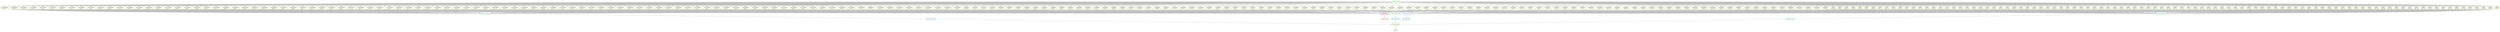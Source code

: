 digraph snakemake_dag {
    graph[bgcolor=white, margin=0];
    node[shape=box, style=rounded, fontname=sans,                 fontsize=10, penwidth=2];
    edge[penwidth=2, color=grey];
	0[label = "targets", color = "0.44 0.6 0.85", style="rounded"];
	1[label = "render_report", color = "0.28 0.6 0.85", style="rounded"];
	2[label = "plot_performance", color = "0.11 0.6 0.85", style="rounded"];
	3[label = "combine_results\ntype: performance", color = "0.00 0.6 0.85", style="rounded"];
	4[label = "run_ml\nmethod: glmnet\nseed: 100", color = "0.22 0.6 0.85", style="rounded"];
	5[label = "preprocess_data", color = "0.33 0.6 0.85", style="rounded"];
	6[label = "run_ml\nmethod: glmnet\nseed: 101", color = "0.22 0.6 0.85", style="rounded"];
	7[label = "run_ml\nmethod: glmnet\nseed: 102", color = "0.22 0.6 0.85", style="rounded"];
	8[label = "run_ml\nmethod: glmnet\nseed: 103", color = "0.22 0.6 0.85", style="rounded"];
	9[label = "run_ml\nmethod: glmnet\nseed: 104", color = "0.22 0.6 0.85", style="rounded"];
	10[label = "run_ml\nmethod: glmnet\nseed: 105", color = "0.22 0.6 0.85", style="rounded"];
	11[label = "run_ml\nmethod: glmnet\nseed: 106", color = "0.22 0.6 0.85", style="rounded"];
	12[label = "run_ml\nmethod: glmnet\nseed: 107", color = "0.22 0.6 0.85", style="rounded"];
	13[label = "run_ml\nmethod: glmnet\nseed: 108", color = "0.22 0.6 0.85", style="rounded"];
	14[label = "run_ml\nmethod: glmnet\nseed: 109", color = "0.22 0.6 0.85", style="rounded"];
	15[label = "run_ml\nmethod: glmnet\nseed: 110", color = "0.22 0.6 0.85", style="rounded"];
	16[label = "run_ml\nmethod: glmnet\nseed: 111", color = "0.22 0.6 0.85", style="rounded"];
	17[label = "run_ml\nmethod: glmnet\nseed: 112", color = "0.22 0.6 0.85", style="rounded"];
	18[label = "run_ml\nmethod: glmnet\nseed: 113", color = "0.22 0.6 0.85", style="rounded"];
	19[label = "run_ml\nmethod: glmnet\nseed: 114", color = "0.22 0.6 0.85", style="rounded"];
	20[label = "run_ml\nmethod: glmnet\nseed: 115", color = "0.22 0.6 0.85", style="rounded"];
	21[label = "run_ml\nmethod: glmnet\nseed: 116", color = "0.22 0.6 0.85", style="rounded"];
	22[label = "run_ml\nmethod: glmnet\nseed: 117", color = "0.22 0.6 0.85", style="rounded"];
	23[label = "run_ml\nmethod: glmnet\nseed: 118", color = "0.22 0.6 0.85", style="rounded"];
	24[label = "run_ml\nmethod: glmnet\nseed: 119", color = "0.22 0.6 0.85", style="rounded"];
	25[label = "run_ml\nmethod: glmnet\nseed: 120", color = "0.22 0.6 0.85", style="rounded"];
	26[label = "run_ml\nmethod: glmnet\nseed: 121", color = "0.22 0.6 0.85", style="rounded"];
	27[label = "run_ml\nmethod: glmnet\nseed: 122", color = "0.22 0.6 0.85", style="rounded"];
	28[label = "run_ml\nmethod: glmnet\nseed: 123", color = "0.22 0.6 0.85", style="rounded"];
	29[label = "run_ml\nmethod: glmnet\nseed: 124", color = "0.22 0.6 0.85", style="rounded"];
	30[label = "run_ml\nmethod: glmnet\nseed: 125", color = "0.22 0.6 0.85", style="rounded"];
	31[label = "run_ml\nmethod: glmnet\nseed: 126", color = "0.22 0.6 0.85", style="rounded"];
	32[label = "run_ml\nmethod: glmnet\nseed: 127", color = "0.22 0.6 0.85", style="rounded"];
	33[label = "run_ml\nmethod: glmnet\nseed: 128", color = "0.22 0.6 0.85", style="rounded"];
	34[label = "run_ml\nmethod: glmnet\nseed: 129", color = "0.22 0.6 0.85", style="rounded"];
	35[label = "run_ml\nmethod: glmnet\nseed: 130", color = "0.22 0.6 0.85", style="rounded"];
	36[label = "run_ml\nmethod: glmnet\nseed: 131", color = "0.22 0.6 0.85", style="rounded"];
	37[label = "run_ml\nmethod: glmnet\nseed: 132", color = "0.22 0.6 0.85", style="rounded"];
	38[label = "run_ml\nmethod: glmnet\nseed: 133", color = "0.22 0.6 0.85", style="rounded"];
	39[label = "run_ml\nmethod: glmnet\nseed: 134", color = "0.22 0.6 0.85", style="rounded"];
	40[label = "run_ml\nmethod: glmnet\nseed: 135", color = "0.22 0.6 0.85", style="rounded"];
	41[label = "run_ml\nmethod: glmnet\nseed: 136", color = "0.22 0.6 0.85", style="rounded"];
	42[label = "run_ml\nmethod: glmnet\nseed: 137", color = "0.22 0.6 0.85", style="rounded"];
	43[label = "run_ml\nmethod: glmnet\nseed: 138", color = "0.22 0.6 0.85", style="rounded"];
	44[label = "run_ml\nmethod: glmnet\nseed: 139", color = "0.22 0.6 0.85", style="rounded"];
	45[label = "run_ml\nmethod: glmnet\nseed: 140", color = "0.22 0.6 0.85", style="rounded"];
	46[label = "run_ml\nmethod: glmnet\nseed: 141", color = "0.22 0.6 0.85", style="rounded"];
	47[label = "run_ml\nmethod: glmnet\nseed: 142", color = "0.22 0.6 0.85", style="rounded"];
	48[label = "run_ml\nmethod: glmnet\nseed: 143", color = "0.22 0.6 0.85", style="rounded"];
	49[label = "run_ml\nmethod: glmnet\nseed: 144", color = "0.22 0.6 0.85", style="rounded"];
	50[label = "run_ml\nmethod: glmnet\nseed: 145", color = "0.22 0.6 0.85", style="rounded"];
	51[label = "run_ml\nmethod: glmnet\nseed: 146", color = "0.22 0.6 0.85", style="rounded"];
	52[label = "run_ml\nmethod: glmnet\nseed: 147", color = "0.22 0.6 0.85", style="rounded"];
	53[label = "run_ml\nmethod: glmnet\nseed: 148", color = "0.22 0.6 0.85", style="rounded"];
	54[label = "run_ml\nmethod: glmnet\nseed: 149", color = "0.22 0.6 0.85", style="rounded"];
	55[label = "run_ml\nmethod: glmnet\nseed: 150", color = "0.22 0.6 0.85", style="rounded"];
	56[label = "run_ml\nmethod: glmnet\nseed: 151", color = "0.22 0.6 0.85", style="rounded"];
	57[label = "run_ml\nmethod: glmnet\nseed: 152", color = "0.22 0.6 0.85", style="rounded"];
	58[label = "run_ml\nmethod: glmnet\nseed: 153", color = "0.22 0.6 0.85", style="rounded"];
	59[label = "run_ml\nmethod: glmnet\nseed: 154", color = "0.22 0.6 0.85", style="rounded"];
	60[label = "run_ml\nmethod: glmnet\nseed: 155", color = "0.22 0.6 0.85", style="rounded"];
	61[label = "run_ml\nmethod: glmnet\nseed: 156", color = "0.22 0.6 0.85", style="rounded"];
	62[label = "run_ml\nmethod: glmnet\nseed: 157", color = "0.22 0.6 0.85", style="rounded"];
	63[label = "run_ml\nmethod: glmnet\nseed: 158", color = "0.22 0.6 0.85", style="rounded"];
	64[label = "run_ml\nmethod: glmnet\nseed: 159", color = "0.22 0.6 0.85", style="rounded"];
	65[label = "run_ml\nmethod: glmnet\nseed: 160", color = "0.22 0.6 0.85", style="rounded"];
	66[label = "run_ml\nmethod: glmnet\nseed: 161", color = "0.22 0.6 0.85", style="rounded"];
	67[label = "run_ml\nmethod: glmnet\nseed: 162", color = "0.22 0.6 0.85", style="rounded"];
	68[label = "run_ml\nmethod: glmnet\nseed: 163", color = "0.22 0.6 0.85", style="rounded"];
	69[label = "run_ml\nmethod: glmnet\nseed: 164", color = "0.22 0.6 0.85", style="rounded"];
	70[label = "run_ml\nmethod: glmnet\nseed: 165", color = "0.22 0.6 0.85", style="rounded"];
	71[label = "run_ml\nmethod: glmnet\nseed: 166", color = "0.22 0.6 0.85", style="rounded"];
	72[label = "run_ml\nmethod: glmnet\nseed: 167", color = "0.22 0.6 0.85", style="rounded"];
	73[label = "run_ml\nmethod: glmnet\nseed: 168", color = "0.22 0.6 0.85", style="rounded"];
	74[label = "run_ml\nmethod: glmnet\nseed: 169", color = "0.22 0.6 0.85", style="rounded"];
	75[label = "run_ml\nmethod: glmnet\nseed: 170", color = "0.22 0.6 0.85", style="rounded"];
	76[label = "run_ml\nmethod: glmnet\nseed: 171", color = "0.22 0.6 0.85", style="rounded"];
	77[label = "run_ml\nmethod: glmnet\nseed: 172", color = "0.22 0.6 0.85", style="rounded"];
	78[label = "run_ml\nmethod: glmnet\nseed: 173", color = "0.22 0.6 0.85", style="rounded"];
	79[label = "run_ml\nmethod: glmnet\nseed: 174", color = "0.22 0.6 0.85", style="rounded"];
	80[label = "run_ml\nmethod: glmnet\nseed: 175", color = "0.22 0.6 0.85", style="rounded"];
	81[label = "run_ml\nmethod: glmnet\nseed: 176", color = "0.22 0.6 0.85", style="rounded"];
	82[label = "run_ml\nmethod: glmnet\nseed: 177", color = "0.22 0.6 0.85", style="rounded"];
	83[label = "run_ml\nmethod: glmnet\nseed: 178", color = "0.22 0.6 0.85", style="rounded"];
	84[label = "run_ml\nmethod: glmnet\nseed: 179", color = "0.22 0.6 0.85", style="rounded"];
	85[label = "run_ml\nmethod: glmnet\nseed: 180", color = "0.22 0.6 0.85", style="rounded"];
	86[label = "run_ml\nmethod: glmnet\nseed: 181", color = "0.22 0.6 0.85", style="rounded"];
	87[label = "run_ml\nmethod: glmnet\nseed: 182", color = "0.22 0.6 0.85", style="rounded"];
	88[label = "run_ml\nmethod: glmnet\nseed: 183", color = "0.22 0.6 0.85", style="rounded"];
	89[label = "run_ml\nmethod: glmnet\nseed: 184", color = "0.22 0.6 0.85", style="rounded"];
	90[label = "run_ml\nmethod: glmnet\nseed: 185", color = "0.22 0.6 0.85", style="rounded"];
	91[label = "run_ml\nmethod: glmnet\nseed: 186", color = "0.22 0.6 0.85", style="rounded"];
	92[label = "run_ml\nmethod: glmnet\nseed: 187", color = "0.22 0.6 0.85", style="rounded"];
	93[label = "run_ml\nmethod: glmnet\nseed: 188", color = "0.22 0.6 0.85", style="rounded"];
	94[label = "run_ml\nmethod: glmnet\nseed: 189", color = "0.22 0.6 0.85", style="rounded"];
	95[label = "run_ml\nmethod: glmnet\nseed: 190", color = "0.22 0.6 0.85", style="rounded"];
	96[label = "run_ml\nmethod: glmnet\nseed: 191", color = "0.22 0.6 0.85", style="rounded"];
	97[label = "run_ml\nmethod: glmnet\nseed: 192", color = "0.22 0.6 0.85", style="rounded"];
	98[label = "run_ml\nmethod: glmnet\nseed: 193", color = "0.22 0.6 0.85", style="rounded"];
	99[label = "run_ml\nmethod: glmnet\nseed: 194", color = "0.22 0.6 0.85", style="rounded"];
	100[label = "run_ml\nmethod: glmnet\nseed: 195", color = "0.22 0.6 0.85", style="rounded"];
	101[label = "run_ml\nmethod: glmnet\nseed: 196", color = "0.22 0.6 0.85", style="rounded"];
	102[label = "run_ml\nmethod: glmnet\nseed: 197", color = "0.22 0.6 0.85", style="rounded"];
	103[label = "run_ml\nmethod: glmnet\nseed: 198", color = "0.22 0.6 0.85", style="rounded"];
	104[label = "run_ml\nmethod: glmnet\nseed: 199", color = "0.22 0.6 0.85", style="rounded"];
	105[label = "run_ml\nmethod: rf\nseed: 100", color = "0.22 0.6 0.85", style="rounded"];
	106[label = "run_ml\nmethod: rf\nseed: 101", color = "0.22 0.6 0.85", style="rounded"];
	107[label = "run_ml\nmethod: rf\nseed: 102", color = "0.22 0.6 0.85", style="rounded"];
	108[label = "run_ml\nmethod: rf\nseed: 103", color = "0.22 0.6 0.85", style="rounded"];
	109[label = "run_ml\nmethod: rf\nseed: 104", color = "0.22 0.6 0.85", style="rounded"];
	110[label = "run_ml\nmethod: rf\nseed: 105", color = "0.22 0.6 0.85", style="rounded"];
	111[label = "run_ml\nmethod: rf\nseed: 106", color = "0.22 0.6 0.85", style="rounded"];
	112[label = "run_ml\nmethod: rf\nseed: 107", color = "0.22 0.6 0.85", style="rounded"];
	113[label = "run_ml\nmethod: rf\nseed: 108", color = "0.22 0.6 0.85", style="rounded"];
	114[label = "run_ml\nmethod: rf\nseed: 109", color = "0.22 0.6 0.85", style="rounded"];
	115[label = "run_ml\nmethod: rf\nseed: 110", color = "0.22 0.6 0.85", style="rounded"];
	116[label = "run_ml\nmethod: rf\nseed: 111", color = "0.22 0.6 0.85", style="rounded"];
	117[label = "run_ml\nmethod: rf\nseed: 112", color = "0.22 0.6 0.85", style="rounded"];
	118[label = "run_ml\nmethod: rf\nseed: 113", color = "0.22 0.6 0.85", style="rounded"];
	119[label = "run_ml\nmethod: rf\nseed: 114", color = "0.22 0.6 0.85", style="rounded"];
	120[label = "run_ml\nmethod: rf\nseed: 115", color = "0.22 0.6 0.85", style="rounded"];
	121[label = "run_ml\nmethod: rf\nseed: 116", color = "0.22 0.6 0.85", style="rounded"];
	122[label = "run_ml\nmethod: rf\nseed: 117", color = "0.22 0.6 0.85", style="rounded"];
	123[label = "run_ml\nmethod: rf\nseed: 118", color = "0.22 0.6 0.85", style="rounded"];
	124[label = "run_ml\nmethod: rf\nseed: 119", color = "0.22 0.6 0.85", style="rounded"];
	125[label = "run_ml\nmethod: rf\nseed: 120", color = "0.22 0.6 0.85", style="rounded"];
	126[label = "run_ml\nmethod: rf\nseed: 121", color = "0.22 0.6 0.85", style="rounded"];
	127[label = "run_ml\nmethod: rf\nseed: 122", color = "0.22 0.6 0.85", style="rounded"];
	128[label = "run_ml\nmethod: rf\nseed: 123", color = "0.22 0.6 0.85", style="rounded"];
	129[label = "run_ml\nmethod: rf\nseed: 124", color = "0.22 0.6 0.85", style="rounded"];
	130[label = "run_ml\nmethod: rf\nseed: 125", color = "0.22 0.6 0.85", style="rounded"];
	131[label = "run_ml\nmethod: rf\nseed: 126", color = "0.22 0.6 0.85", style="rounded"];
	132[label = "run_ml\nmethod: rf\nseed: 127", color = "0.22 0.6 0.85", style="rounded"];
	133[label = "run_ml\nmethod: rf\nseed: 128", color = "0.22 0.6 0.85", style="rounded"];
	134[label = "run_ml\nmethod: rf\nseed: 129", color = "0.22 0.6 0.85", style="rounded"];
	135[label = "run_ml\nmethod: rf\nseed: 130", color = "0.22 0.6 0.85", style="rounded"];
	136[label = "run_ml\nmethod: rf\nseed: 131", color = "0.22 0.6 0.85", style="rounded"];
	137[label = "run_ml\nmethod: rf\nseed: 132", color = "0.22 0.6 0.85", style="rounded"];
	138[label = "run_ml\nmethod: rf\nseed: 133", color = "0.22 0.6 0.85", style="rounded"];
	139[label = "run_ml\nmethod: rf\nseed: 134", color = "0.22 0.6 0.85", style="rounded"];
	140[label = "run_ml\nmethod: rf\nseed: 135", color = "0.22 0.6 0.85", style="rounded"];
	141[label = "run_ml\nmethod: rf\nseed: 136", color = "0.22 0.6 0.85", style="rounded"];
	142[label = "run_ml\nmethod: rf\nseed: 137", color = "0.22 0.6 0.85", style="rounded"];
	143[label = "run_ml\nmethod: rf\nseed: 138", color = "0.22 0.6 0.85", style="rounded"];
	144[label = "run_ml\nmethod: rf\nseed: 139", color = "0.22 0.6 0.85", style="rounded"];
	145[label = "run_ml\nmethod: rf\nseed: 140", color = "0.22 0.6 0.85", style="rounded"];
	146[label = "run_ml\nmethod: rf\nseed: 141", color = "0.22 0.6 0.85", style="rounded"];
	147[label = "run_ml\nmethod: rf\nseed: 142", color = "0.22 0.6 0.85", style="rounded"];
	148[label = "run_ml\nmethod: rf\nseed: 143", color = "0.22 0.6 0.85", style="rounded"];
	149[label = "run_ml\nmethod: rf\nseed: 144", color = "0.22 0.6 0.85", style="rounded"];
	150[label = "run_ml\nmethod: rf\nseed: 145", color = "0.22 0.6 0.85", style="rounded"];
	151[label = "run_ml\nmethod: rf\nseed: 146", color = "0.22 0.6 0.85", style="rounded"];
	152[label = "run_ml\nmethod: rf\nseed: 147", color = "0.22 0.6 0.85", style="rounded"];
	153[label = "run_ml\nmethod: rf\nseed: 148", color = "0.22 0.6 0.85", style="rounded"];
	154[label = "run_ml\nmethod: rf\nseed: 149", color = "0.22 0.6 0.85", style="rounded"];
	155[label = "run_ml\nmethod: rf\nseed: 150", color = "0.22 0.6 0.85", style="rounded"];
	156[label = "run_ml\nmethod: rf\nseed: 151", color = "0.22 0.6 0.85", style="rounded"];
	157[label = "run_ml\nmethod: rf\nseed: 152", color = "0.22 0.6 0.85", style="rounded"];
	158[label = "run_ml\nmethod: rf\nseed: 153", color = "0.22 0.6 0.85", style="rounded"];
	159[label = "run_ml\nmethod: rf\nseed: 154", color = "0.22 0.6 0.85", style="rounded"];
	160[label = "run_ml\nmethod: rf\nseed: 155", color = "0.22 0.6 0.85", style="rounded"];
	161[label = "run_ml\nmethod: rf\nseed: 156", color = "0.22 0.6 0.85", style="rounded"];
	162[label = "run_ml\nmethod: rf\nseed: 157", color = "0.22 0.6 0.85", style="rounded"];
	163[label = "run_ml\nmethod: rf\nseed: 158", color = "0.22 0.6 0.85", style="rounded"];
	164[label = "run_ml\nmethod: rf\nseed: 159", color = "0.22 0.6 0.85", style="rounded"];
	165[label = "run_ml\nmethod: rf\nseed: 160", color = "0.22 0.6 0.85", style="rounded"];
	166[label = "run_ml\nmethod: rf\nseed: 161", color = "0.22 0.6 0.85", style="rounded"];
	167[label = "run_ml\nmethod: rf\nseed: 162", color = "0.22 0.6 0.85", style="rounded"];
	168[label = "run_ml\nmethod: rf\nseed: 163", color = "0.22 0.6 0.85", style="rounded"];
	169[label = "run_ml\nmethod: rf\nseed: 164", color = "0.22 0.6 0.85", style="rounded"];
	170[label = "run_ml\nmethod: rf\nseed: 165", color = "0.22 0.6 0.85", style="rounded"];
	171[label = "run_ml\nmethod: rf\nseed: 166", color = "0.22 0.6 0.85", style="rounded"];
	172[label = "run_ml\nmethod: rf\nseed: 167", color = "0.22 0.6 0.85", style="rounded"];
	173[label = "run_ml\nmethod: rf\nseed: 168", color = "0.22 0.6 0.85", style="rounded"];
	174[label = "run_ml\nmethod: rf\nseed: 169", color = "0.22 0.6 0.85", style="rounded"];
	175[label = "run_ml\nmethod: rf\nseed: 170", color = "0.22 0.6 0.85", style="rounded"];
	176[label = "run_ml\nmethod: rf\nseed: 171", color = "0.22 0.6 0.85", style="rounded"];
	177[label = "run_ml\nmethod: rf\nseed: 172", color = "0.22 0.6 0.85", style="rounded"];
	178[label = "run_ml\nmethod: rf\nseed: 173", color = "0.22 0.6 0.85", style="rounded"];
	179[label = "run_ml\nmethod: rf\nseed: 174", color = "0.22 0.6 0.85", style="rounded"];
	180[label = "run_ml\nmethod: rf\nseed: 175", color = "0.22 0.6 0.85", style="rounded"];
	181[label = "run_ml\nmethod: rf\nseed: 176", color = "0.22 0.6 0.85", style="rounded"];
	182[label = "run_ml\nmethod: rf\nseed: 177", color = "0.22 0.6 0.85", style="rounded"];
	183[label = "run_ml\nmethod: rf\nseed: 178", color = "0.22 0.6 0.85", style="rounded"];
	184[label = "run_ml\nmethod: rf\nseed: 179", color = "0.22 0.6 0.85", style="rounded"];
	185[label = "run_ml\nmethod: rf\nseed: 180", color = "0.22 0.6 0.85", style="rounded"];
	186[label = "run_ml\nmethod: rf\nseed: 181", color = "0.22 0.6 0.85", style="rounded"];
	187[label = "run_ml\nmethod: rf\nseed: 182", color = "0.22 0.6 0.85", style="rounded"];
	188[label = "run_ml\nmethod: rf\nseed: 183", color = "0.22 0.6 0.85", style="rounded"];
	189[label = "run_ml\nmethod: rf\nseed: 184", color = "0.22 0.6 0.85", style="rounded"];
	190[label = "run_ml\nmethod: rf\nseed: 185", color = "0.22 0.6 0.85", style="rounded"];
	191[label = "run_ml\nmethod: rf\nseed: 186", color = "0.22 0.6 0.85", style="rounded"];
	192[label = "run_ml\nmethod: rf\nseed: 187", color = "0.22 0.6 0.85", style="rounded"];
	193[label = "run_ml\nmethod: rf\nseed: 188", color = "0.22 0.6 0.85", style="rounded"];
	194[label = "run_ml\nmethod: rf\nseed: 189", color = "0.22 0.6 0.85", style="rounded"];
	195[label = "run_ml\nmethod: rf\nseed: 190", color = "0.22 0.6 0.85", style="rounded"];
	196[label = "run_ml\nmethod: rf\nseed: 191", color = "0.22 0.6 0.85", style="rounded"];
	197[label = "run_ml\nmethod: rf\nseed: 192", color = "0.22 0.6 0.85", style="rounded"];
	198[label = "run_ml\nmethod: rf\nseed: 193", color = "0.22 0.6 0.85", style="rounded"];
	199[label = "run_ml\nmethod: rf\nseed: 194", color = "0.22 0.6 0.85", style="rounded"];
	200[label = "run_ml\nmethod: rf\nseed: 195", color = "0.22 0.6 0.85", style="rounded"];
	201[label = "run_ml\nmethod: rf\nseed: 196", color = "0.22 0.6 0.85", style="rounded"];
	202[label = "run_ml\nmethod: rf\nseed: 197", color = "0.22 0.6 0.85", style="rounded"];
	203[label = "run_ml\nmethod: rf\nseed: 198", color = "0.22 0.6 0.85", style="rounded"];
	204[label = "run_ml\nmethod: rf\nseed: 199", color = "0.22 0.6 0.85", style="rounded"];
	205[label = "run_ml\nmethod: svmRadial\nseed: 100", color = "0.22 0.6 0.85", style="rounded"];
	206[label = "run_ml\nmethod: svmRadial\nseed: 101", color = "0.22 0.6 0.85", style="rounded"];
	207[label = "run_ml\nmethod: svmRadial\nseed: 102", color = "0.22 0.6 0.85", style="rounded"];
	208[label = "run_ml\nmethod: svmRadial\nseed: 103", color = "0.22 0.6 0.85", style="rounded"];
	209[label = "run_ml\nmethod: svmRadial\nseed: 104", color = "0.22 0.6 0.85", style="rounded"];
	210[label = "run_ml\nmethod: svmRadial\nseed: 105", color = "0.22 0.6 0.85", style="rounded"];
	211[label = "run_ml\nmethod: svmRadial\nseed: 106", color = "0.22 0.6 0.85", style="rounded"];
	212[label = "run_ml\nmethod: svmRadial\nseed: 107", color = "0.22 0.6 0.85", style="rounded"];
	213[label = "run_ml\nmethod: svmRadial\nseed: 108", color = "0.22 0.6 0.85", style="rounded"];
	214[label = "run_ml\nmethod: svmRadial\nseed: 109", color = "0.22 0.6 0.85", style="rounded"];
	215[label = "run_ml\nmethod: svmRadial\nseed: 110", color = "0.22 0.6 0.85", style="rounded"];
	216[label = "run_ml\nmethod: svmRadial\nseed: 111", color = "0.22 0.6 0.85", style="rounded"];
	217[label = "run_ml\nmethod: svmRadial\nseed: 112", color = "0.22 0.6 0.85", style="rounded"];
	218[label = "run_ml\nmethod: svmRadial\nseed: 113", color = "0.22 0.6 0.85", style="rounded"];
	219[label = "run_ml\nmethod: svmRadial\nseed: 114", color = "0.22 0.6 0.85", style="rounded"];
	220[label = "run_ml\nmethod: svmRadial\nseed: 115", color = "0.22 0.6 0.85", style="rounded"];
	221[label = "run_ml\nmethod: svmRadial\nseed: 116", color = "0.22 0.6 0.85", style="rounded"];
	222[label = "run_ml\nmethod: svmRadial\nseed: 117", color = "0.22 0.6 0.85", style="rounded"];
	223[label = "run_ml\nmethod: svmRadial\nseed: 118", color = "0.22 0.6 0.85", style="rounded"];
	224[label = "run_ml\nmethod: svmRadial\nseed: 119", color = "0.22 0.6 0.85", style="rounded"];
	225[label = "run_ml\nmethod: svmRadial\nseed: 120", color = "0.22 0.6 0.85", style="rounded"];
	226[label = "run_ml\nmethod: svmRadial\nseed: 121", color = "0.22 0.6 0.85", style="rounded"];
	227[label = "run_ml\nmethod: svmRadial\nseed: 122", color = "0.22 0.6 0.85", style="rounded"];
	228[label = "run_ml\nmethod: svmRadial\nseed: 123", color = "0.22 0.6 0.85", style="rounded"];
	229[label = "run_ml\nmethod: svmRadial\nseed: 124", color = "0.22 0.6 0.85", style="rounded"];
	230[label = "run_ml\nmethod: svmRadial\nseed: 125", color = "0.22 0.6 0.85", style="rounded"];
	231[label = "run_ml\nmethod: svmRadial\nseed: 126", color = "0.22 0.6 0.85", style="rounded"];
	232[label = "run_ml\nmethod: svmRadial\nseed: 127", color = "0.22 0.6 0.85", style="rounded"];
	233[label = "run_ml\nmethod: svmRadial\nseed: 128", color = "0.22 0.6 0.85", style="rounded"];
	234[label = "run_ml\nmethod: svmRadial\nseed: 129", color = "0.22 0.6 0.85", style="rounded"];
	235[label = "run_ml\nmethod: svmRadial\nseed: 130", color = "0.22 0.6 0.85", style="rounded"];
	236[label = "run_ml\nmethod: svmRadial\nseed: 131", color = "0.22 0.6 0.85", style="rounded"];
	237[label = "run_ml\nmethod: svmRadial\nseed: 132", color = "0.22 0.6 0.85", style="rounded"];
	238[label = "run_ml\nmethod: svmRadial\nseed: 133", color = "0.22 0.6 0.85", style="rounded"];
	239[label = "run_ml\nmethod: svmRadial\nseed: 134", color = "0.22 0.6 0.85", style="rounded"];
	240[label = "run_ml\nmethod: svmRadial\nseed: 135", color = "0.22 0.6 0.85", style="rounded"];
	241[label = "run_ml\nmethod: svmRadial\nseed: 136", color = "0.22 0.6 0.85", style="rounded"];
	242[label = "run_ml\nmethod: svmRadial\nseed: 137", color = "0.22 0.6 0.85", style="rounded"];
	243[label = "run_ml\nmethod: svmRadial\nseed: 138", color = "0.22 0.6 0.85", style="rounded"];
	244[label = "run_ml\nmethod: svmRadial\nseed: 139", color = "0.22 0.6 0.85", style="rounded"];
	245[label = "run_ml\nmethod: svmRadial\nseed: 140", color = "0.22 0.6 0.85", style="rounded"];
	246[label = "run_ml\nmethod: svmRadial\nseed: 141", color = "0.22 0.6 0.85", style="rounded"];
	247[label = "run_ml\nmethod: svmRadial\nseed: 142", color = "0.22 0.6 0.85", style="rounded"];
	248[label = "run_ml\nmethod: svmRadial\nseed: 143", color = "0.22 0.6 0.85", style="rounded"];
	249[label = "run_ml\nmethod: svmRadial\nseed: 144", color = "0.22 0.6 0.85", style="rounded"];
	250[label = "run_ml\nmethod: svmRadial\nseed: 145", color = "0.22 0.6 0.85", style="rounded"];
	251[label = "run_ml\nmethod: svmRadial\nseed: 146", color = "0.22 0.6 0.85", style="rounded"];
	252[label = "run_ml\nmethod: svmRadial\nseed: 147", color = "0.22 0.6 0.85", style="rounded"];
	253[label = "run_ml\nmethod: svmRadial\nseed: 148", color = "0.22 0.6 0.85", style="rounded"];
	254[label = "run_ml\nmethod: svmRadial\nseed: 149", color = "0.22 0.6 0.85", style="rounded"];
	255[label = "run_ml\nmethod: svmRadial\nseed: 150", color = "0.22 0.6 0.85", style="rounded"];
	256[label = "run_ml\nmethod: svmRadial\nseed: 151", color = "0.22 0.6 0.85", style="rounded"];
	257[label = "run_ml\nmethod: svmRadial\nseed: 152", color = "0.22 0.6 0.85", style="rounded"];
	258[label = "run_ml\nmethod: svmRadial\nseed: 153", color = "0.22 0.6 0.85", style="rounded"];
	259[label = "run_ml\nmethod: svmRadial\nseed: 154", color = "0.22 0.6 0.85", style="rounded"];
	260[label = "run_ml\nmethod: svmRadial\nseed: 155", color = "0.22 0.6 0.85", style="rounded"];
	261[label = "run_ml\nmethod: svmRadial\nseed: 156", color = "0.22 0.6 0.85", style="rounded"];
	262[label = "run_ml\nmethod: svmRadial\nseed: 157", color = "0.22 0.6 0.85", style="rounded"];
	263[label = "run_ml\nmethod: svmRadial\nseed: 158", color = "0.22 0.6 0.85", style="rounded"];
	264[label = "run_ml\nmethod: svmRadial\nseed: 159", color = "0.22 0.6 0.85", style="rounded"];
	265[label = "run_ml\nmethod: svmRadial\nseed: 160", color = "0.22 0.6 0.85", style="rounded"];
	266[label = "run_ml\nmethod: svmRadial\nseed: 161", color = "0.22 0.6 0.85", style="rounded"];
	267[label = "run_ml\nmethod: svmRadial\nseed: 162", color = "0.22 0.6 0.85", style="rounded"];
	268[label = "run_ml\nmethod: svmRadial\nseed: 163", color = "0.22 0.6 0.85", style="rounded"];
	269[label = "run_ml\nmethod: svmRadial\nseed: 164", color = "0.22 0.6 0.85", style="rounded"];
	270[label = "run_ml\nmethod: svmRadial\nseed: 165", color = "0.22 0.6 0.85", style="rounded"];
	271[label = "run_ml\nmethod: svmRadial\nseed: 166", color = "0.22 0.6 0.85", style="rounded"];
	272[label = "run_ml\nmethod: svmRadial\nseed: 167", color = "0.22 0.6 0.85", style="rounded"];
	273[label = "run_ml\nmethod: svmRadial\nseed: 168", color = "0.22 0.6 0.85", style="rounded"];
	274[label = "run_ml\nmethod: svmRadial\nseed: 169", color = "0.22 0.6 0.85", style="rounded"];
	275[label = "run_ml\nmethod: svmRadial\nseed: 170", color = "0.22 0.6 0.85", style="rounded"];
	276[label = "run_ml\nmethod: svmRadial\nseed: 171", color = "0.22 0.6 0.85", style="rounded"];
	277[label = "run_ml\nmethod: svmRadial\nseed: 172", color = "0.22 0.6 0.85", style="rounded"];
	278[label = "run_ml\nmethod: svmRadial\nseed: 173", color = "0.22 0.6 0.85", style="rounded"];
	279[label = "run_ml\nmethod: svmRadial\nseed: 174", color = "0.22 0.6 0.85", style="rounded"];
	280[label = "run_ml\nmethod: svmRadial\nseed: 175", color = "0.22 0.6 0.85", style="rounded"];
	281[label = "run_ml\nmethod: svmRadial\nseed: 176", color = "0.22 0.6 0.85", style="rounded"];
	282[label = "run_ml\nmethod: svmRadial\nseed: 177", color = "0.22 0.6 0.85", style="rounded"];
	283[label = "run_ml\nmethod: svmRadial\nseed: 178", color = "0.22 0.6 0.85", style="rounded"];
	284[label = "run_ml\nmethod: svmRadial\nseed: 179", color = "0.22 0.6 0.85", style="rounded"];
	285[label = "run_ml\nmethod: svmRadial\nseed: 180", color = "0.22 0.6 0.85", style="rounded"];
	286[label = "run_ml\nmethod: svmRadial\nseed: 181", color = "0.22 0.6 0.85", style="rounded"];
	287[label = "run_ml\nmethod: svmRadial\nseed: 182", color = "0.22 0.6 0.85", style="rounded"];
	288[label = "run_ml\nmethod: svmRadial\nseed: 183", color = "0.22 0.6 0.85", style="rounded"];
	289[label = "run_ml\nmethod: svmRadial\nseed: 184", color = "0.22 0.6 0.85", style="rounded"];
	290[label = "run_ml\nmethod: svmRadial\nseed: 185", color = "0.22 0.6 0.85", style="rounded"];
	291[label = "run_ml\nmethod: svmRadial\nseed: 186", color = "0.22 0.6 0.85", style="rounded"];
	292[label = "run_ml\nmethod: svmRadial\nseed: 187", color = "0.22 0.6 0.85", style="rounded"];
	293[label = "run_ml\nmethod: svmRadial\nseed: 188", color = "0.22 0.6 0.85", style="rounded"];
	294[label = "run_ml\nmethod: svmRadial\nseed: 189", color = "0.22 0.6 0.85", style="rounded"];
	295[label = "run_ml\nmethod: svmRadial\nseed: 190", color = "0.22 0.6 0.85", style="rounded"];
	296[label = "run_ml\nmethod: svmRadial\nseed: 191", color = "0.22 0.6 0.85", style="rounded"];
	297[label = "run_ml\nmethod: svmRadial\nseed: 192", color = "0.22 0.6 0.85", style="rounded"];
	298[label = "run_ml\nmethod: svmRadial\nseed: 193", color = "0.22 0.6 0.85", style="rounded"];
	299[label = "run_ml\nmethod: svmRadial\nseed: 194", color = "0.22 0.6 0.85", style="rounded"];
	300[label = "run_ml\nmethod: svmRadial\nseed: 195", color = "0.22 0.6 0.85", style="rounded"];
	301[label = "run_ml\nmethod: svmRadial\nseed: 196", color = "0.22 0.6 0.85", style="rounded"];
	302[label = "run_ml\nmethod: svmRadial\nseed: 197", color = "0.22 0.6 0.85", style="rounded"];
	303[label = "run_ml\nmethod: svmRadial\nseed: 198", color = "0.22 0.6 0.85", style="rounded"];
	304[label = "run_ml\nmethod: svmRadial\nseed: 199", color = "0.22 0.6 0.85", style="rounded"];
	305[label = "plot_hp_performance", color = "0.50 0.6 0.85", style="rounded"];
	306[label = "combine_hp_performance", color = "0.39 0.6 0.85", style="rounded"];
	307[label = "plot_hp_performance", color = "0.50 0.6 0.85", style="rounded"];
	308[label = "combine_hp_performance", color = "0.39 0.6 0.85", style="rounded"];
	309[label = "plot_hp_performance", color = "0.50 0.6 0.85", style="rounded"];
	310[label = "combine_hp_performance", color = "0.39 0.6 0.85", style="rounded"];
	311[label = "plot_benchmarks", color = "0.56 0.6 0.85", style="rounded"];
	312[label = "combine_benchmarks", color = "0.61 0.6 0.85", style="rounded"];
	1 -> 0
	2 -> 1
	305 -> 1
	307 -> 1
	309 -> 1
	311 -> 1
	3 -> 2
	4 -> 3
	6 -> 3
	7 -> 3
	8 -> 3
	9 -> 3
	10 -> 3
	11 -> 3
	12 -> 3
	13 -> 3
	14 -> 3
	15 -> 3
	16 -> 3
	17 -> 3
	18 -> 3
	19 -> 3
	20 -> 3
	21 -> 3
	22 -> 3
	23 -> 3
	24 -> 3
	25 -> 3
	26 -> 3
	27 -> 3
	28 -> 3
	29 -> 3
	30 -> 3
	31 -> 3
	32 -> 3
	33 -> 3
	34 -> 3
	35 -> 3
	36 -> 3
	37 -> 3
	38 -> 3
	39 -> 3
	40 -> 3
	41 -> 3
	42 -> 3
	43 -> 3
	44 -> 3
	45 -> 3
	46 -> 3
	47 -> 3
	48 -> 3
	49 -> 3
	50 -> 3
	51 -> 3
	52 -> 3
	53 -> 3
	54 -> 3
	55 -> 3
	56 -> 3
	57 -> 3
	58 -> 3
	59 -> 3
	60 -> 3
	61 -> 3
	62 -> 3
	63 -> 3
	64 -> 3
	65 -> 3
	66 -> 3
	67 -> 3
	68 -> 3
	69 -> 3
	70 -> 3
	71 -> 3
	72 -> 3
	73 -> 3
	74 -> 3
	75 -> 3
	76 -> 3
	77 -> 3
	78 -> 3
	79 -> 3
	80 -> 3
	81 -> 3
	82 -> 3
	83 -> 3
	84 -> 3
	85 -> 3
	86 -> 3
	87 -> 3
	88 -> 3
	89 -> 3
	90 -> 3
	91 -> 3
	92 -> 3
	93 -> 3
	94 -> 3
	95 -> 3
	96 -> 3
	97 -> 3
	98 -> 3
	99 -> 3
	100 -> 3
	101 -> 3
	102 -> 3
	103 -> 3
	104 -> 3
	105 -> 3
	106 -> 3
	107 -> 3
	108 -> 3
	109 -> 3
	110 -> 3
	111 -> 3
	112 -> 3
	113 -> 3
	114 -> 3
	115 -> 3
	116 -> 3
	117 -> 3
	118 -> 3
	119 -> 3
	120 -> 3
	121 -> 3
	122 -> 3
	123 -> 3
	124 -> 3
	125 -> 3
	126 -> 3
	127 -> 3
	128 -> 3
	129 -> 3
	130 -> 3
	131 -> 3
	132 -> 3
	133 -> 3
	134 -> 3
	135 -> 3
	136 -> 3
	137 -> 3
	138 -> 3
	139 -> 3
	140 -> 3
	141 -> 3
	142 -> 3
	143 -> 3
	144 -> 3
	145 -> 3
	146 -> 3
	147 -> 3
	148 -> 3
	149 -> 3
	150 -> 3
	151 -> 3
	152 -> 3
	153 -> 3
	154 -> 3
	155 -> 3
	156 -> 3
	157 -> 3
	158 -> 3
	159 -> 3
	160 -> 3
	161 -> 3
	162 -> 3
	163 -> 3
	164 -> 3
	165 -> 3
	166 -> 3
	167 -> 3
	168 -> 3
	169 -> 3
	170 -> 3
	171 -> 3
	172 -> 3
	173 -> 3
	174 -> 3
	175 -> 3
	176 -> 3
	177 -> 3
	178 -> 3
	179 -> 3
	180 -> 3
	181 -> 3
	182 -> 3
	183 -> 3
	184 -> 3
	185 -> 3
	186 -> 3
	187 -> 3
	188 -> 3
	189 -> 3
	190 -> 3
	191 -> 3
	192 -> 3
	193 -> 3
	194 -> 3
	195 -> 3
	196 -> 3
	197 -> 3
	198 -> 3
	199 -> 3
	200 -> 3
	201 -> 3
	202 -> 3
	203 -> 3
	204 -> 3
	205 -> 3
	206 -> 3
	207 -> 3
	208 -> 3
	209 -> 3
	210 -> 3
	211 -> 3
	212 -> 3
	213 -> 3
	214 -> 3
	215 -> 3
	216 -> 3
	217 -> 3
	218 -> 3
	219 -> 3
	220 -> 3
	221 -> 3
	222 -> 3
	223 -> 3
	224 -> 3
	225 -> 3
	226 -> 3
	227 -> 3
	228 -> 3
	229 -> 3
	230 -> 3
	231 -> 3
	232 -> 3
	233 -> 3
	234 -> 3
	235 -> 3
	236 -> 3
	237 -> 3
	238 -> 3
	239 -> 3
	240 -> 3
	241 -> 3
	242 -> 3
	243 -> 3
	244 -> 3
	245 -> 3
	246 -> 3
	247 -> 3
	248 -> 3
	249 -> 3
	250 -> 3
	251 -> 3
	252 -> 3
	253 -> 3
	254 -> 3
	255 -> 3
	256 -> 3
	257 -> 3
	258 -> 3
	259 -> 3
	260 -> 3
	261 -> 3
	262 -> 3
	263 -> 3
	264 -> 3
	265 -> 3
	266 -> 3
	267 -> 3
	268 -> 3
	269 -> 3
	270 -> 3
	271 -> 3
	272 -> 3
	273 -> 3
	274 -> 3
	275 -> 3
	276 -> 3
	277 -> 3
	278 -> 3
	279 -> 3
	280 -> 3
	281 -> 3
	282 -> 3
	283 -> 3
	284 -> 3
	285 -> 3
	286 -> 3
	287 -> 3
	288 -> 3
	289 -> 3
	290 -> 3
	291 -> 3
	292 -> 3
	293 -> 3
	294 -> 3
	295 -> 3
	296 -> 3
	297 -> 3
	298 -> 3
	299 -> 3
	300 -> 3
	301 -> 3
	302 -> 3
	303 -> 3
	304 -> 3
	5 -> 4
	5 -> 6
	5 -> 7
	5 -> 8
	5 -> 9
	5 -> 10
	5 -> 11
	5 -> 12
	5 -> 13
	5 -> 14
	5 -> 15
	5 -> 16
	5 -> 17
	5 -> 18
	5 -> 19
	5 -> 20
	5 -> 21
	5 -> 22
	5 -> 23
	5 -> 24
	5 -> 25
	5 -> 26
	5 -> 27
	5 -> 28
	5 -> 29
	5 -> 30
	5 -> 31
	5 -> 32
	5 -> 33
	5 -> 34
	5 -> 35
	5 -> 36
	5 -> 37
	5 -> 38
	5 -> 39
	5 -> 40
	5 -> 41
	5 -> 42
	5 -> 43
	5 -> 44
	5 -> 45
	5 -> 46
	5 -> 47
	5 -> 48
	5 -> 49
	5 -> 50
	5 -> 51
	5 -> 52
	5 -> 53
	5 -> 54
	5 -> 55
	5 -> 56
	5 -> 57
	5 -> 58
	5 -> 59
	5 -> 60
	5 -> 61
	5 -> 62
	5 -> 63
	5 -> 64
	5 -> 65
	5 -> 66
	5 -> 67
	5 -> 68
	5 -> 69
	5 -> 70
	5 -> 71
	5 -> 72
	5 -> 73
	5 -> 74
	5 -> 75
	5 -> 76
	5 -> 77
	5 -> 78
	5 -> 79
	5 -> 80
	5 -> 81
	5 -> 82
	5 -> 83
	5 -> 84
	5 -> 85
	5 -> 86
	5 -> 87
	5 -> 88
	5 -> 89
	5 -> 90
	5 -> 91
	5 -> 92
	5 -> 93
	5 -> 94
	5 -> 95
	5 -> 96
	5 -> 97
	5 -> 98
	5 -> 99
	5 -> 100
	5 -> 101
	5 -> 102
	5 -> 103
	5 -> 104
	5 -> 105
	5 -> 106
	5 -> 107
	5 -> 108
	5 -> 109
	5 -> 110
	5 -> 111
	5 -> 112
	5 -> 113
	5 -> 114
	5 -> 115
	5 -> 116
	5 -> 117
	5 -> 118
	5 -> 119
	5 -> 120
	5 -> 121
	5 -> 122
	5 -> 123
	5 -> 124
	5 -> 125
	5 -> 126
	5 -> 127
	5 -> 128
	5 -> 129
	5 -> 130
	5 -> 131
	5 -> 132
	5 -> 133
	5 -> 134
	5 -> 135
	5 -> 136
	5 -> 137
	5 -> 138
	5 -> 139
	5 -> 140
	5 -> 141
	5 -> 142
	5 -> 143
	5 -> 144
	5 -> 145
	5 -> 146
	5 -> 147
	5 -> 148
	5 -> 149
	5 -> 150
	5 -> 151
	5 -> 152
	5 -> 153
	5 -> 154
	5 -> 155
	5 -> 156
	5 -> 157
	5 -> 158
	5 -> 159
	5 -> 160
	5 -> 161
	5 -> 162
	5 -> 163
	5 -> 164
	5 -> 165
	5 -> 166
	5 -> 167
	5 -> 168
	5 -> 169
	5 -> 170
	5 -> 171
	5 -> 172
	5 -> 173
	5 -> 174
	5 -> 175
	5 -> 176
	5 -> 177
	5 -> 178
	5 -> 179
	5 -> 180
	5 -> 181
	5 -> 182
	5 -> 183
	5 -> 184
	5 -> 185
	5 -> 186
	5 -> 187
	5 -> 188
	5 -> 189
	5 -> 190
	5 -> 191
	5 -> 192
	5 -> 193
	5 -> 194
	5 -> 195
	5 -> 196
	5 -> 197
	5 -> 198
	5 -> 199
	5 -> 200
	5 -> 201
	5 -> 202
	5 -> 203
	5 -> 204
	5 -> 205
	5 -> 206
	5 -> 207
	5 -> 208
	5 -> 209
	5 -> 210
	5 -> 211
	5 -> 212
	5 -> 213
	5 -> 214
	5 -> 215
	5 -> 216
	5 -> 217
	5 -> 218
	5 -> 219
	5 -> 220
	5 -> 221
	5 -> 222
	5 -> 223
	5 -> 224
	5 -> 225
	5 -> 226
	5 -> 227
	5 -> 228
	5 -> 229
	5 -> 230
	5 -> 231
	5 -> 232
	5 -> 233
	5 -> 234
	5 -> 235
	5 -> 236
	5 -> 237
	5 -> 238
	5 -> 239
	5 -> 240
	5 -> 241
	5 -> 242
	5 -> 243
	5 -> 244
	5 -> 245
	5 -> 246
	5 -> 247
	5 -> 248
	5 -> 249
	5 -> 250
	5 -> 251
	5 -> 252
	5 -> 253
	5 -> 254
	5 -> 255
	5 -> 256
	5 -> 257
	5 -> 258
	5 -> 259
	5 -> 260
	5 -> 261
	5 -> 262
	5 -> 263
	5 -> 264
	5 -> 265
	5 -> 266
	5 -> 267
	5 -> 268
	5 -> 269
	5 -> 270
	5 -> 271
	5 -> 272
	5 -> 273
	5 -> 274
	5 -> 275
	5 -> 276
	5 -> 277
	5 -> 278
	5 -> 279
	5 -> 280
	5 -> 281
	5 -> 282
	5 -> 283
	5 -> 284
	5 -> 285
	5 -> 286
	5 -> 287
	5 -> 288
	5 -> 289
	5 -> 290
	5 -> 291
	5 -> 292
	5 -> 293
	5 -> 294
	5 -> 295
	5 -> 296
	5 -> 297
	5 -> 298
	5 -> 299
	5 -> 300
	5 -> 301
	5 -> 302
	5 -> 303
	5 -> 304
	306 -> 305
	4 -> 306
	6 -> 306
	7 -> 306
	8 -> 306
	9 -> 306
	10 -> 306
	11 -> 306
	12 -> 306
	13 -> 306
	14 -> 306
	15 -> 306
	16 -> 306
	17 -> 306
	18 -> 306
	19 -> 306
	20 -> 306
	21 -> 306
	22 -> 306
	23 -> 306
	24 -> 306
	25 -> 306
	26 -> 306
	27 -> 306
	28 -> 306
	29 -> 306
	30 -> 306
	31 -> 306
	32 -> 306
	33 -> 306
	34 -> 306
	35 -> 306
	36 -> 306
	37 -> 306
	38 -> 306
	39 -> 306
	40 -> 306
	41 -> 306
	42 -> 306
	43 -> 306
	44 -> 306
	45 -> 306
	46 -> 306
	47 -> 306
	48 -> 306
	49 -> 306
	50 -> 306
	51 -> 306
	52 -> 306
	53 -> 306
	54 -> 306
	55 -> 306
	56 -> 306
	57 -> 306
	58 -> 306
	59 -> 306
	60 -> 306
	61 -> 306
	62 -> 306
	63 -> 306
	64 -> 306
	65 -> 306
	66 -> 306
	67 -> 306
	68 -> 306
	69 -> 306
	70 -> 306
	71 -> 306
	72 -> 306
	73 -> 306
	74 -> 306
	75 -> 306
	76 -> 306
	77 -> 306
	78 -> 306
	79 -> 306
	80 -> 306
	81 -> 306
	82 -> 306
	83 -> 306
	84 -> 306
	85 -> 306
	86 -> 306
	87 -> 306
	88 -> 306
	89 -> 306
	90 -> 306
	91 -> 306
	92 -> 306
	93 -> 306
	94 -> 306
	95 -> 306
	96 -> 306
	97 -> 306
	98 -> 306
	99 -> 306
	100 -> 306
	101 -> 306
	102 -> 306
	103 -> 306
	104 -> 306
	308 -> 307
	105 -> 308
	106 -> 308
	107 -> 308
	108 -> 308
	109 -> 308
	110 -> 308
	111 -> 308
	112 -> 308
	113 -> 308
	114 -> 308
	115 -> 308
	116 -> 308
	117 -> 308
	118 -> 308
	119 -> 308
	120 -> 308
	121 -> 308
	122 -> 308
	123 -> 308
	124 -> 308
	125 -> 308
	126 -> 308
	127 -> 308
	128 -> 308
	129 -> 308
	130 -> 308
	131 -> 308
	132 -> 308
	133 -> 308
	134 -> 308
	135 -> 308
	136 -> 308
	137 -> 308
	138 -> 308
	139 -> 308
	140 -> 308
	141 -> 308
	142 -> 308
	143 -> 308
	144 -> 308
	145 -> 308
	146 -> 308
	147 -> 308
	148 -> 308
	149 -> 308
	150 -> 308
	151 -> 308
	152 -> 308
	153 -> 308
	154 -> 308
	155 -> 308
	156 -> 308
	157 -> 308
	158 -> 308
	159 -> 308
	160 -> 308
	161 -> 308
	162 -> 308
	163 -> 308
	164 -> 308
	165 -> 308
	166 -> 308
	167 -> 308
	168 -> 308
	169 -> 308
	170 -> 308
	171 -> 308
	172 -> 308
	173 -> 308
	174 -> 308
	175 -> 308
	176 -> 308
	177 -> 308
	178 -> 308
	179 -> 308
	180 -> 308
	181 -> 308
	182 -> 308
	183 -> 308
	184 -> 308
	185 -> 308
	186 -> 308
	187 -> 308
	188 -> 308
	189 -> 308
	190 -> 308
	191 -> 308
	192 -> 308
	193 -> 308
	194 -> 308
	195 -> 308
	196 -> 308
	197 -> 308
	198 -> 308
	199 -> 308
	200 -> 308
	201 -> 308
	202 -> 308
	203 -> 308
	204 -> 308
	310 -> 309
	205 -> 310
	206 -> 310
	207 -> 310
	208 -> 310
	209 -> 310
	210 -> 310
	211 -> 310
	212 -> 310
	213 -> 310
	214 -> 310
	215 -> 310
	216 -> 310
	217 -> 310
	218 -> 310
	219 -> 310
	220 -> 310
	221 -> 310
	222 -> 310
	223 -> 310
	224 -> 310
	225 -> 310
	226 -> 310
	227 -> 310
	228 -> 310
	229 -> 310
	230 -> 310
	231 -> 310
	232 -> 310
	233 -> 310
	234 -> 310
	235 -> 310
	236 -> 310
	237 -> 310
	238 -> 310
	239 -> 310
	240 -> 310
	241 -> 310
	242 -> 310
	243 -> 310
	244 -> 310
	245 -> 310
	246 -> 310
	247 -> 310
	248 -> 310
	249 -> 310
	250 -> 310
	251 -> 310
	252 -> 310
	253 -> 310
	254 -> 310
	255 -> 310
	256 -> 310
	257 -> 310
	258 -> 310
	259 -> 310
	260 -> 310
	261 -> 310
	262 -> 310
	263 -> 310
	264 -> 310
	265 -> 310
	266 -> 310
	267 -> 310
	268 -> 310
	269 -> 310
	270 -> 310
	271 -> 310
	272 -> 310
	273 -> 310
	274 -> 310
	275 -> 310
	276 -> 310
	277 -> 310
	278 -> 310
	279 -> 310
	280 -> 310
	281 -> 310
	282 -> 310
	283 -> 310
	284 -> 310
	285 -> 310
	286 -> 310
	287 -> 310
	288 -> 310
	289 -> 310
	290 -> 310
	291 -> 310
	292 -> 310
	293 -> 310
	294 -> 310
	295 -> 310
	296 -> 310
	297 -> 310
	298 -> 310
	299 -> 310
	300 -> 310
	301 -> 310
	302 -> 310
	303 -> 310
	304 -> 310
	312 -> 311
	4 -> 312
	6 -> 312
	7 -> 312
	8 -> 312
	9 -> 312
	10 -> 312
	11 -> 312
	12 -> 312
	13 -> 312
	14 -> 312
	15 -> 312
	16 -> 312
	17 -> 312
	18 -> 312
	19 -> 312
	20 -> 312
	21 -> 312
	22 -> 312
	23 -> 312
	24 -> 312
	25 -> 312
	26 -> 312
	27 -> 312
	28 -> 312
	29 -> 312
	30 -> 312
	31 -> 312
	32 -> 312
	33 -> 312
	34 -> 312
	35 -> 312
	36 -> 312
	37 -> 312
	38 -> 312
	39 -> 312
	40 -> 312
	41 -> 312
	42 -> 312
	43 -> 312
	44 -> 312
	45 -> 312
	46 -> 312
	47 -> 312
	48 -> 312
	49 -> 312
	50 -> 312
	51 -> 312
	52 -> 312
	53 -> 312
	54 -> 312
	55 -> 312
	56 -> 312
	57 -> 312
	58 -> 312
	59 -> 312
	60 -> 312
	61 -> 312
	62 -> 312
	63 -> 312
	64 -> 312
	65 -> 312
	66 -> 312
	67 -> 312
	68 -> 312
	69 -> 312
	70 -> 312
	71 -> 312
	72 -> 312
	73 -> 312
	74 -> 312
	75 -> 312
	76 -> 312
	77 -> 312
	78 -> 312
	79 -> 312
	80 -> 312
	81 -> 312
	82 -> 312
	83 -> 312
	84 -> 312
	85 -> 312
	86 -> 312
	87 -> 312
	88 -> 312
	89 -> 312
	90 -> 312
	91 -> 312
	92 -> 312
	93 -> 312
	94 -> 312
	95 -> 312
	96 -> 312
	97 -> 312
	98 -> 312
	99 -> 312
	100 -> 312
	101 -> 312
	102 -> 312
	103 -> 312
	104 -> 312
	105 -> 312
	106 -> 312
	107 -> 312
	108 -> 312
	109 -> 312
	110 -> 312
	111 -> 312
	112 -> 312
	113 -> 312
	114 -> 312
	115 -> 312
	116 -> 312
	117 -> 312
	118 -> 312
	119 -> 312
	120 -> 312
	121 -> 312
	122 -> 312
	123 -> 312
	124 -> 312
	125 -> 312
	126 -> 312
	127 -> 312
	128 -> 312
	129 -> 312
	130 -> 312
	131 -> 312
	132 -> 312
	133 -> 312
	134 -> 312
	135 -> 312
	136 -> 312
	137 -> 312
	138 -> 312
	139 -> 312
	140 -> 312
	141 -> 312
	142 -> 312
	143 -> 312
	144 -> 312
	145 -> 312
	146 -> 312
	147 -> 312
	148 -> 312
	149 -> 312
	150 -> 312
	151 -> 312
	152 -> 312
	153 -> 312
	154 -> 312
	155 -> 312
	156 -> 312
	157 -> 312
	158 -> 312
	159 -> 312
	160 -> 312
	161 -> 312
	162 -> 312
	163 -> 312
	164 -> 312
	165 -> 312
	166 -> 312
	167 -> 312
	168 -> 312
	169 -> 312
	170 -> 312
	171 -> 312
	172 -> 312
	173 -> 312
	174 -> 312
	175 -> 312
	176 -> 312
	177 -> 312
	178 -> 312
	179 -> 312
	180 -> 312
	181 -> 312
	182 -> 312
	183 -> 312
	184 -> 312
	185 -> 312
	186 -> 312
	187 -> 312
	188 -> 312
	189 -> 312
	190 -> 312
	191 -> 312
	192 -> 312
	193 -> 312
	194 -> 312
	195 -> 312
	196 -> 312
	197 -> 312
	198 -> 312
	199 -> 312
	200 -> 312
	201 -> 312
	202 -> 312
	203 -> 312
	204 -> 312
	205 -> 312
	206 -> 312
	207 -> 312
	208 -> 312
	209 -> 312
	210 -> 312
	211 -> 312
	212 -> 312
	213 -> 312
	214 -> 312
	215 -> 312
	216 -> 312
	217 -> 312
	218 -> 312
	219 -> 312
	220 -> 312
	221 -> 312
	222 -> 312
	223 -> 312
	224 -> 312
	225 -> 312
	226 -> 312
	227 -> 312
	228 -> 312
	229 -> 312
	230 -> 312
	231 -> 312
	232 -> 312
	233 -> 312
	234 -> 312
	235 -> 312
	236 -> 312
	237 -> 312
	238 -> 312
	239 -> 312
	240 -> 312
	241 -> 312
	242 -> 312
	243 -> 312
	244 -> 312
	245 -> 312
	246 -> 312
	247 -> 312
	248 -> 312
	249 -> 312
	250 -> 312
	251 -> 312
	252 -> 312
	253 -> 312
	254 -> 312
	255 -> 312
	256 -> 312
	257 -> 312
	258 -> 312
	259 -> 312
	260 -> 312
	261 -> 312
	262 -> 312
	263 -> 312
	264 -> 312
	265 -> 312
	266 -> 312
	267 -> 312
	268 -> 312
	269 -> 312
	270 -> 312
	271 -> 312
	272 -> 312
	273 -> 312
	274 -> 312
	275 -> 312
	276 -> 312
	277 -> 312
	278 -> 312
	279 -> 312
	280 -> 312
	281 -> 312
	282 -> 312
	283 -> 312
	284 -> 312
	285 -> 312
	286 -> 312
	287 -> 312
	288 -> 312
	289 -> 312
	290 -> 312
	291 -> 312
	292 -> 312
	293 -> 312
	294 -> 312
	295 -> 312
	296 -> 312
	297 -> 312
	298 -> 312
	299 -> 312
	300 -> 312
	301 -> 312
	302 -> 312
	303 -> 312
	304 -> 312
}            
